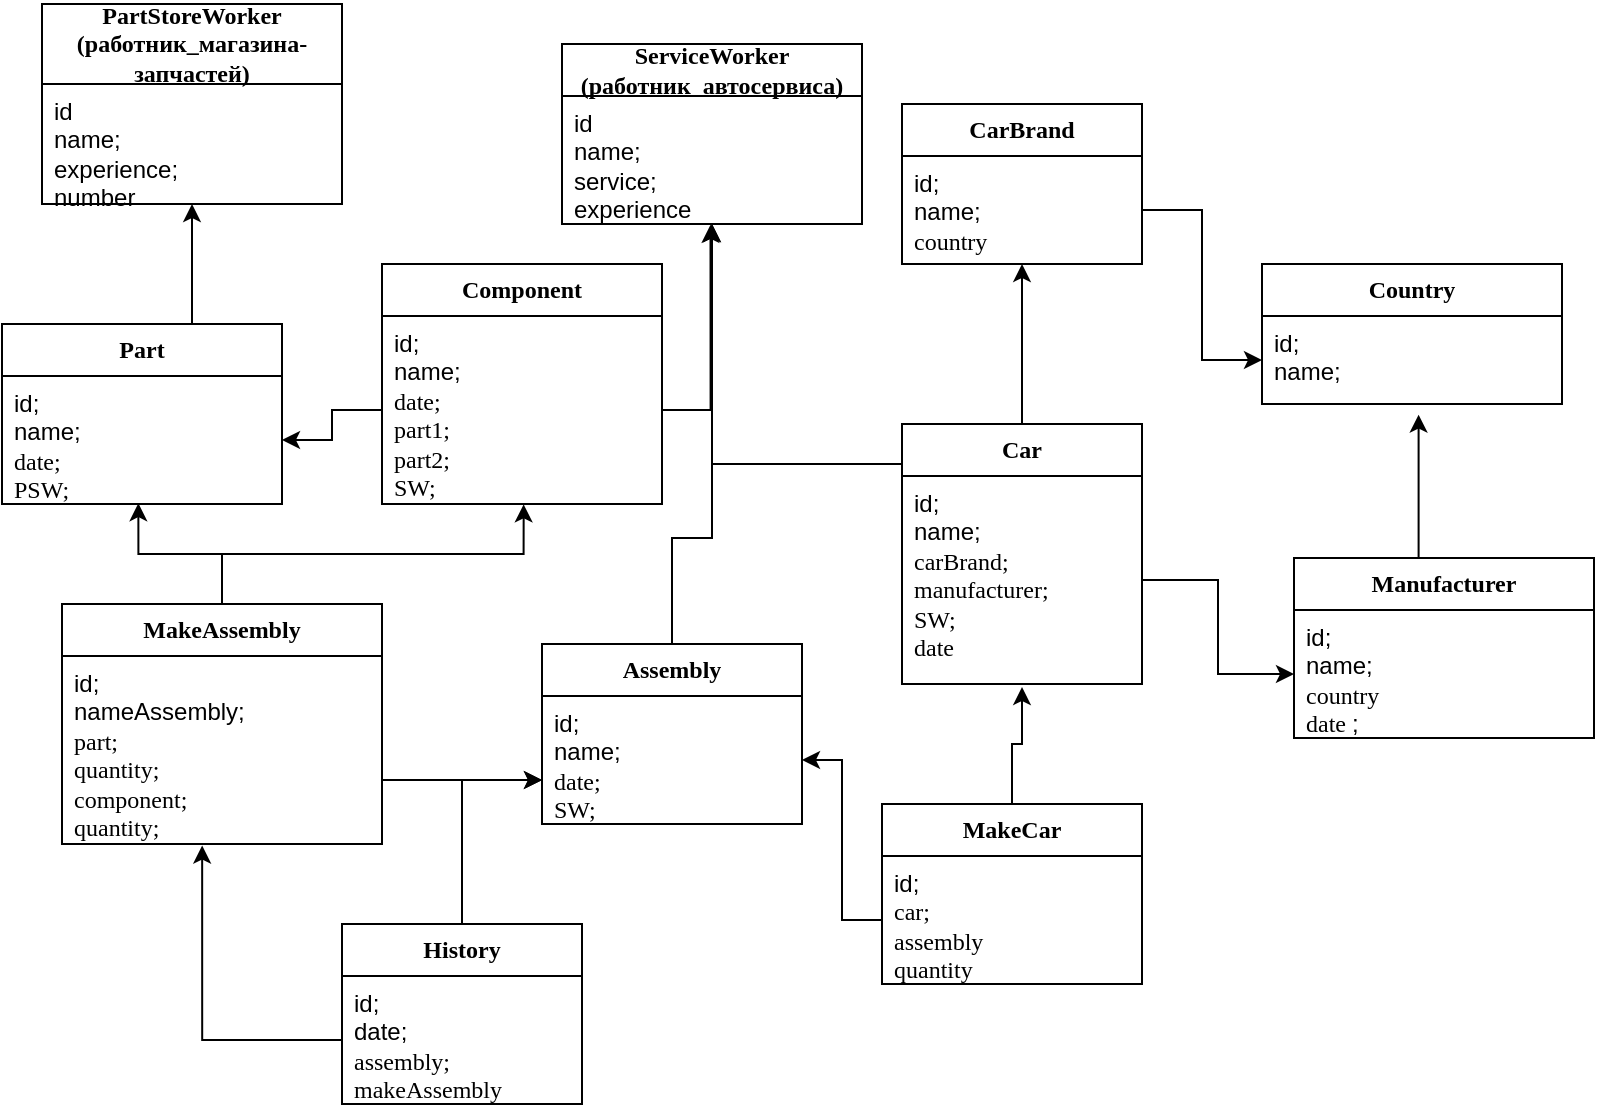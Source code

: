 <mxfile version="13.9.9" type="device"><diagram name="Страница — 1" id="Quc_e2RFCN8F1o5YhnRg"><mxGraphModel dx="910" dy="412" grid="1" gridSize="10" guides="1" tooltips="1" connect="1" arrows="1" fold="1" page="1" pageScale="1" pageWidth="827" pageHeight="1169" math="0" shadow="0"><root><mxCell id="0"/><mxCell id="1" parent="0"/><mxCell id="G_JCvUH-RgyqWUhUpPqh-30" style="edgeStyle=orthogonalEdgeStyle;rounded=0;orthogonalLoop=1;jettySize=auto;html=1;exitX=0.5;exitY=0;exitDx=0;exitDy=0;entryX=0.5;entryY=1;entryDx=0;entryDy=0;" parent="1" source="bnBB34JT-k37lyJ-cgn0-1" target="G_JCvUH-RgyqWUhUpPqh-3" edge="1"><mxGeometry relative="1" as="geometry"><Array as="points"><mxPoint x="115" y="480"/></Array></mxGeometry></mxCell><mxCell id="bnBB34JT-k37lyJ-cgn0-1" value="&lt;b&gt;&lt;span style=&quot;line-height: 106% ; font-family: &amp;#34;times new roman&amp;#34; , serif&quot;&gt;&lt;font style=&quot;font-size: 12px&quot;&gt;Part&lt;/font&gt;&lt;/span&gt;&lt;/b&gt;" style="swimlane;fontStyle=0;childLayout=stackLayout;horizontal=1;startSize=26;fillColor=none;horizontalStack=0;resizeParent=1;resizeParentMax=0;resizeLast=0;collapsible=1;marginBottom=0;whiteSpace=wrap;html=1;" parent="1" vertex="1"><mxGeometry x="20" y="480" width="140" height="90" as="geometry"/></mxCell><mxCell id="bnBB34JT-k37lyJ-cgn0-3" value="&lt;font&gt;&lt;font&gt;&lt;font style=&quot;font-size: 12px&quot;&gt;id;&lt;br&gt;name;&lt;br&gt;&lt;/font&gt;&lt;/font&gt;&lt;span style=&quot;line-height: 106% ; font-family: &amp;#34;times new roman&amp;#34; , serif&quot;&gt;date;&lt;br&gt;PSW;&lt;br&gt;&lt;/span&gt;&lt;/font&gt;" style="text;strokeColor=none;fillColor=none;align=left;verticalAlign=top;spacingLeft=4;spacingRight=4;overflow=hidden;rotatable=0;points=[[0,0.5],[1,0.5]];portConstraint=eastwest;whiteSpace=wrap;html=1;" parent="bnBB34JT-k37lyJ-cgn0-1" vertex="1"><mxGeometry y="26" width="140" height="64" as="geometry"/></mxCell><mxCell id="bnBB34JT-k37lyJ-cgn0-5" value="&lt;b&gt;&lt;span style=&quot;line-height: 106% ; font-family: &amp;#34;times new roman&amp;#34; , serif&quot;&gt;&lt;font style=&quot;font-size: 12px&quot;&gt;ServiceWorker&lt;br&gt;(работник_автосервиса)&lt;br&gt;&lt;/font&gt;&lt;/span&gt;&lt;/b&gt;" style="swimlane;fontStyle=0;childLayout=stackLayout;horizontal=1;startSize=26;fillColor=none;horizontalStack=0;resizeParent=1;resizeParentMax=0;resizeLast=0;collapsible=1;marginBottom=0;whiteSpace=wrap;html=1;" parent="1" vertex="1"><mxGeometry x="300" y="340" width="150" height="90" as="geometry"/></mxCell><mxCell id="bnBB34JT-k37lyJ-cgn0-6" value="id&lt;br&gt;name;&lt;br&gt;service;&lt;br&gt;experience" style="text;strokeColor=none;fillColor=none;align=left;verticalAlign=top;spacingLeft=4;spacingRight=4;overflow=hidden;rotatable=0;points=[[0,0.5],[1,0.5]];portConstraint=eastwest;whiteSpace=wrap;html=1;" parent="bnBB34JT-k37lyJ-cgn0-5" vertex="1"><mxGeometry y="26" width="150" height="64" as="geometry"/></mxCell><mxCell id="3TPIFaQt0hGigsYMZb2y-10" value="&lt;b&gt;&lt;span style=&quot;line-height: 106% ; font-family: &amp;#34;times new roman&amp;#34; , serif&quot;&gt;&lt;font style=&quot;font-size: 12px&quot;&gt;Country&lt;/font&gt;&lt;/span&gt;&lt;/b&gt;" style="swimlane;fontStyle=0;childLayout=stackLayout;horizontal=1;startSize=26;fillColor=none;horizontalStack=0;resizeParent=1;resizeParentMax=0;resizeLast=0;collapsible=1;marginBottom=0;whiteSpace=wrap;html=1;" parent="1" vertex="1"><mxGeometry x="650" y="450" width="150" height="70" as="geometry"/></mxCell><mxCell id="3TPIFaQt0hGigsYMZb2y-11" value="id;&lt;br&gt;name;" style="text;strokeColor=none;fillColor=none;align=left;verticalAlign=top;spacingLeft=4;spacingRight=4;overflow=hidden;rotatable=0;points=[[0,0.5],[1,0.5]];portConstraint=eastwest;whiteSpace=wrap;html=1;" parent="3TPIFaQt0hGigsYMZb2y-10" vertex="1"><mxGeometry y="26" width="150" height="44" as="geometry"/></mxCell><mxCell id="G_JCvUH-RgyqWUhUpPqh-19" style="edgeStyle=orthogonalEdgeStyle;rounded=0;orthogonalLoop=1;jettySize=auto;html=1;exitX=0.5;exitY=0;exitDx=0;exitDy=0;entryX=0.522;entryY=1.121;entryDx=0;entryDy=0;entryPerimeter=0;" parent="1" source="3TPIFaQt0hGigsYMZb2y-12" target="3TPIFaQt0hGigsYMZb2y-11" edge="1"><mxGeometry relative="1" as="geometry"><Array as="points"><mxPoint x="728" y="597"/></Array></mxGeometry></mxCell><mxCell id="3TPIFaQt0hGigsYMZb2y-12" value="&lt;b&gt;&lt;span style=&quot;line-height: 106% ; font-family: &amp;#34;times new roman&amp;#34; , serif&quot;&gt;&lt;font style=&quot;font-size: 12px&quot;&gt;Manufacturer&lt;/font&gt;&lt;/span&gt;&lt;/b&gt;" style="swimlane;fontStyle=0;childLayout=stackLayout;horizontal=1;startSize=26;fillColor=none;horizontalStack=0;resizeParent=1;resizeParentMax=0;resizeLast=0;collapsible=1;marginBottom=0;whiteSpace=wrap;html=1;" parent="1" vertex="1"><mxGeometry x="666" y="597" width="150" height="90" as="geometry"/></mxCell><mxCell id="3TPIFaQt0hGigsYMZb2y-13" value="id;&lt;br&gt;name;&lt;br&gt;&lt;font style=&quot;font-size: 12px&quot;&gt;&lt;span style=&quot;line-height: 106% ; font-family: &amp;#34;times new roman&amp;#34; , serif&quot;&gt;country&amp;nbsp;&lt;/span&gt;&lt;br&gt;&lt;span style=&quot;line-height: 106% ; font-family: &amp;#34;times new roman&amp;#34; , serif&quot;&gt;date&amp;nbsp;&lt;/span&gt;;&lt;/font&gt;" style="text;strokeColor=none;fillColor=none;align=left;verticalAlign=top;spacingLeft=4;spacingRight=4;overflow=hidden;rotatable=0;points=[[0,0.5],[1,0.5]];portConstraint=eastwest;whiteSpace=wrap;html=1;" parent="3TPIFaQt0hGigsYMZb2y-12" vertex="1"><mxGeometry y="26" width="150" height="64" as="geometry"/></mxCell><mxCell id="G_JCvUH-RgyqWUhUpPqh-23" style="edgeStyle=orthogonalEdgeStyle;rounded=0;orthogonalLoop=1;jettySize=auto;html=1;exitX=0.5;exitY=0;exitDx=0;exitDy=0;entryX=0.5;entryY=1;entryDx=0;entryDy=0;" parent="1" source="3TPIFaQt0hGigsYMZb2y-15" target="G_JCvUH-RgyqWUhUpPqh-5" edge="1"><mxGeometry relative="1" as="geometry"/></mxCell><mxCell id="3TPIFaQt0hGigsYMZb2y-15" value="&lt;b&gt;&lt;span style=&quot;line-height: 106% ; font-family: &amp;#34;times new roman&amp;#34; , serif&quot;&gt;&lt;font style=&quot;font-size: 12px&quot;&gt;Car&lt;/font&gt;&lt;/span&gt;&lt;/b&gt;" style="swimlane;fontStyle=0;childLayout=stackLayout;horizontal=1;startSize=26;fillColor=none;horizontalStack=0;resizeParent=1;resizeParentMax=0;resizeLast=0;collapsible=1;marginBottom=0;whiteSpace=wrap;html=1;" parent="1" vertex="1"><mxGeometry x="470" y="530" width="120" height="130" as="geometry"/></mxCell><mxCell id="3TPIFaQt0hGigsYMZb2y-16" value="id;&lt;br&gt;name;&lt;br&gt;&lt;font&gt;&lt;font style=&quot;font-size: 12px&quot;&gt;&lt;span style=&quot;line-height: 106% ; font-family: &amp;#34;times new roman&amp;#34; , serif&quot;&gt;carBrand;&lt;/span&gt;&lt;/font&gt;&lt;span style=&quot;line-height: 106% ; font-family: &amp;#34;times new roman&amp;#34; , serif&quot;&gt;&lt;font style=&quot;font-size: 12px&quot;&gt;&lt;br&gt;&lt;span style=&quot;line-height: 106%&quot;&gt;manufacturer;&lt;br&gt;&lt;/span&gt;&lt;/font&gt;SW;&lt;br&gt;date&lt;br&gt;&lt;/span&gt;&lt;/font&gt;" style="text;strokeColor=none;fillColor=none;align=left;verticalAlign=top;spacingLeft=4;spacingRight=4;overflow=hidden;rotatable=0;points=[[0,0.5],[1,0.5]];portConstraint=eastwest;whiteSpace=wrap;html=1;" parent="3TPIFaQt0hGigsYMZb2y-15" vertex="1"><mxGeometry y="26" width="120" height="104" as="geometry"/></mxCell><mxCell id="G_JCvUH-RgyqWUhUpPqh-3" value="&lt;font face=&quot;times new roman, serif&quot;&gt;&lt;b&gt;PartStoreWorker&lt;br&gt;(работник_магазина-запчастей)&lt;br&gt;&lt;/b&gt;&lt;/font&gt;" style="swimlane;fontStyle=0;childLayout=stackLayout;horizontal=1;startSize=40;fillColor=none;horizontalStack=0;resizeParent=1;resizeParentMax=0;resizeLast=0;collapsible=1;marginBottom=0;whiteSpace=wrap;html=1;" parent="1" vertex="1"><mxGeometry x="40" y="320" width="150" height="100" as="geometry"/></mxCell><mxCell id="G_JCvUH-RgyqWUhUpPqh-4" value="id&lt;br&gt;name;&lt;br&gt;experience;&lt;br&gt;number" style="text;strokeColor=none;fillColor=none;align=left;verticalAlign=top;spacingLeft=4;spacingRight=4;overflow=hidden;rotatable=0;points=[[0,0.5],[1,0.5]];portConstraint=eastwest;whiteSpace=wrap;html=1;" parent="G_JCvUH-RgyqWUhUpPqh-3" vertex="1"><mxGeometry y="40" width="150" height="60" as="geometry"/></mxCell><mxCell id="G_JCvUH-RgyqWUhUpPqh-5" value="&lt;b&gt;&lt;span style=&quot;line-height: 106% ; font-family: &amp;#34;times new roman&amp;#34; , serif&quot;&gt;&lt;font style=&quot;font-size: 12px&quot;&gt;CarBrand&lt;/font&gt;&lt;/span&gt;&lt;/b&gt;" style="swimlane;fontStyle=0;childLayout=stackLayout;horizontal=1;startSize=26;fillColor=none;horizontalStack=0;resizeParent=1;resizeParentMax=0;resizeLast=0;collapsible=1;marginBottom=0;whiteSpace=wrap;html=1;" parent="1" vertex="1"><mxGeometry x="470" y="370" width="120" height="80" as="geometry"/></mxCell><mxCell id="G_JCvUH-RgyqWUhUpPqh-6" value="id;&lt;br&gt;name;&lt;br&gt;&lt;font&gt;&lt;span style=&quot;line-height: 106% ; font-family: &amp;#34;times new roman&amp;#34; , serif&quot;&gt;country&lt;br&gt;&lt;/span&gt;&lt;/font&gt;" style="text;strokeColor=none;fillColor=none;align=left;verticalAlign=top;spacingLeft=4;spacingRight=4;overflow=hidden;rotatable=0;points=[[0,0.5],[1,0.5]];portConstraint=eastwest;whiteSpace=wrap;html=1;" parent="G_JCvUH-RgyqWUhUpPqh-5" vertex="1"><mxGeometry y="26" width="120" height="54" as="geometry"/></mxCell><mxCell id="G_JCvUH-RgyqWUhUpPqh-7" value="&lt;b&gt;&lt;span style=&quot;line-height: 106% ; font-family: &amp;#34;times new roman&amp;#34; , serif&quot;&gt;&lt;font style=&quot;font-size: 12px&quot;&gt;Component&lt;/font&gt;&lt;/span&gt;&lt;/b&gt;" style="swimlane;fontStyle=0;childLayout=stackLayout;horizontal=1;startSize=26;fillColor=none;horizontalStack=0;resizeParent=1;resizeParentMax=0;resizeLast=0;collapsible=1;marginBottom=0;whiteSpace=wrap;html=1;" parent="1" vertex="1"><mxGeometry x="210" y="450" width="140" height="120" as="geometry"/></mxCell><mxCell id="G_JCvUH-RgyqWUhUpPqh-8" value="&lt;font&gt;&lt;font&gt;&lt;font style=&quot;font-size: 12px&quot;&gt;id;&lt;br&gt;name;&lt;br&gt;&lt;/font&gt;&lt;/font&gt;&lt;span style=&quot;line-height: 106% ; font-family: &amp;#34;times new roman&amp;#34; , serif&quot;&gt;date;&lt;br&gt;part1;&lt;br&gt;part2;&lt;br&gt;SW;&lt;br&gt;&lt;/span&gt;&lt;/font&gt;" style="text;strokeColor=none;fillColor=none;align=left;verticalAlign=top;spacingLeft=4;spacingRight=4;overflow=hidden;rotatable=0;points=[[0,0.5],[1,0.5]];portConstraint=eastwest;whiteSpace=wrap;html=1;" parent="G_JCvUH-RgyqWUhUpPqh-7" vertex="1"><mxGeometry y="26" width="140" height="94" as="geometry"/></mxCell><mxCell id="G_JCvUH-RgyqWUhUpPqh-32" style="edgeStyle=orthogonalEdgeStyle;rounded=0;orthogonalLoop=1;jettySize=auto;html=1;exitX=0.5;exitY=0;exitDx=0;exitDy=0;entryX=0.5;entryY=1;entryDx=0;entryDy=0;" parent="1" source="G_JCvUH-RgyqWUhUpPqh-9" target="bnBB34JT-k37lyJ-cgn0-5" edge="1"><mxGeometry relative="1" as="geometry"><Array as="points"><mxPoint x="355" y="587"/><mxPoint x="375" y="587"/></Array></mxGeometry></mxCell><mxCell id="G_JCvUH-RgyqWUhUpPqh-9" value="&lt;b&gt;&lt;span style=&quot;line-height: 106% ; font-family: &amp;#34;times new roman&amp;#34; , serif&quot;&gt;&lt;font style=&quot;font-size: 12px&quot;&gt;Assembly&lt;/font&gt;&lt;/span&gt;&lt;/b&gt;" style="swimlane;fontStyle=0;childLayout=stackLayout;horizontal=1;startSize=26;fillColor=none;horizontalStack=0;resizeParent=1;resizeParentMax=0;resizeLast=0;collapsible=1;marginBottom=0;whiteSpace=wrap;html=1;" parent="1" vertex="1"><mxGeometry x="290" y="640" width="130" height="90" as="geometry"/></mxCell><mxCell id="G_JCvUH-RgyqWUhUpPqh-10" value="&lt;font&gt;&lt;font&gt;&lt;font style=&quot;font-size: 12px&quot;&gt;id;&lt;br&gt;name;&lt;br&gt;&lt;/font&gt;&lt;/font&gt;&lt;span style=&quot;line-height: 106% ; font-family: &amp;#34;times new roman&amp;#34; , serif&quot;&gt;date;&lt;br&gt;SW;&lt;br&gt;&lt;/span&gt;&lt;/font&gt;" style="text;strokeColor=none;fillColor=none;align=left;verticalAlign=top;spacingLeft=4;spacingRight=4;overflow=hidden;rotatable=0;points=[[0,0.5],[1,0.5]];portConstraint=eastwest;whiteSpace=wrap;html=1;" parent="G_JCvUH-RgyqWUhUpPqh-9" vertex="1"><mxGeometry y="26" width="130" height="64" as="geometry"/></mxCell><mxCell id="G_JCvUH-RgyqWUhUpPqh-28" style="edgeStyle=orthogonalEdgeStyle;rounded=0;orthogonalLoop=1;jettySize=auto;html=1;exitX=0.5;exitY=0;exitDx=0;exitDy=0;entryX=0.487;entryY=0.994;entryDx=0;entryDy=0;entryPerimeter=0;" parent="1" source="G_JCvUH-RgyqWUhUpPqh-11" target="bnBB34JT-k37lyJ-cgn0-3" edge="1"><mxGeometry relative="1" as="geometry"/></mxCell><mxCell id="G_JCvUH-RgyqWUhUpPqh-29" style="edgeStyle=orthogonalEdgeStyle;rounded=0;orthogonalLoop=1;jettySize=auto;html=1;exitX=0.5;exitY=0;exitDx=0;exitDy=0;entryX=0.506;entryY=1.002;entryDx=0;entryDy=0;entryPerimeter=0;" parent="1" source="G_JCvUH-RgyqWUhUpPqh-11" target="G_JCvUH-RgyqWUhUpPqh-8" edge="1"><mxGeometry relative="1" as="geometry"><Array as="points"><mxPoint x="130" y="595"/><mxPoint x="281" y="595"/></Array></mxGeometry></mxCell><mxCell id="G_JCvUH-RgyqWUhUpPqh-11" value="&lt;b&gt;&lt;span style=&quot;line-height: 106% ; font-family: &amp;#34;times new roman&amp;#34; , serif&quot;&gt;&lt;font style=&quot;font-size: 12px&quot;&gt;MakeAssembly&lt;/font&gt;&lt;/span&gt;&lt;/b&gt;" style="swimlane;fontStyle=0;childLayout=stackLayout;horizontal=1;startSize=26;fillColor=none;horizontalStack=0;resizeParent=1;resizeParentMax=0;resizeLast=0;collapsible=1;marginBottom=0;whiteSpace=wrap;html=1;" parent="1" vertex="1"><mxGeometry x="50" y="620" width="160" height="120" as="geometry"/></mxCell><mxCell id="G_JCvUH-RgyqWUhUpPqh-12" value="&lt;font&gt;&lt;font&gt;&lt;font style=&quot;font-size: 12px&quot;&gt;id;&lt;br&gt;nameAssembly;&lt;br&gt;&lt;/font&gt;&lt;/font&gt;&lt;span style=&quot;line-height: 106% ; font-family: &amp;#34;times new roman&amp;#34; , serif&quot;&gt;part;&lt;br&gt;quantity;&lt;br&gt;component;&lt;br&gt;quantity;&lt;br&gt;&lt;br&gt;&lt;/span&gt;&lt;/font&gt;" style="text;strokeColor=none;fillColor=none;align=left;verticalAlign=top;spacingLeft=4;spacingRight=4;overflow=hidden;rotatable=0;points=[[0,0.5],[1,0.5]];portConstraint=eastwest;whiteSpace=wrap;html=1;" parent="G_JCvUH-RgyqWUhUpPqh-11" vertex="1"><mxGeometry y="26" width="160" height="94" as="geometry"/></mxCell><mxCell id="G_JCvUH-RgyqWUhUpPqh-26" style="edgeStyle=orthogonalEdgeStyle;rounded=0;orthogonalLoop=1;jettySize=auto;html=1;exitX=0.5;exitY=0;exitDx=0;exitDy=0;" parent="1" source="G_JCvUH-RgyqWUhUpPqh-13" target="G_JCvUH-RgyqWUhUpPqh-10" edge="1"><mxGeometry relative="1" as="geometry"><mxPoint x="340" y="710" as="targetPoint"/><Array as="points"><mxPoint x="250" y="708"/></Array></mxGeometry></mxCell><mxCell id="G_JCvUH-RgyqWUhUpPqh-13" value="&lt;b&gt;&lt;span style=&quot;line-height: 106% ; font-family: &amp;#34;times new roman&amp;#34; , serif&quot;&gt;&lt;font style=&quot;font-size: 12px&quot;&gt;History&lt;/font&gt;&lt;/span&gt;&lt;/b&gt;" style="swimlane;fontStyle=0;childLayout=stackLayout;horizontal=1;startSize=26;fillColor=none;horizontalStack=0;resizeParent=1;resizeParentMax=0;resizeLast=0;collapsible=1;marginBottom=0;whiteSpace=wrap;html=1;" parent="1" vertex="1"><mxGeometry x="190" y="780" width="120" height="90" as="geometry"/></mxCell><mxCell id="G_JCvUH-RgyqWUhUpPqh-14" value="id;&lt;br&gt;date;&lt;br&gt;&lt;font&gt;&lt;span style=&quot;line-height: 106% ; font-family: &amp;#34;times new roman&amp;#34; , serif&quot;&gt;assembly;&lt;br&gt;makeAssembly&lt;br&gt;&lt;/span&gt;&lt;/font&gt;" style="text;strokeColor=none;fillColor=none;align=left;verticalAlign=top;spacingLeft=4;spacingRight=4;overflow=hidden;rotatable=0;points=[[0,0.5],[1,0.5]];portConstraint=eastwest;whiteSpace=wrap;html=1;" parent="G_JCvUH-RgyqWUhUpPqh-13" vertex="1"><mxGeometry y="26" width="120" height="64" as="geometry"/></mxCell><mxCell id="G_JCvUH-RgyqWUhUpPqh-18" style="edgeStyle=orthogonalEdgeStyle;rounded=0;orthogonalLoop=1;jettySize=auto;html=1;exitX=1;exitY=0.5;exitDx=0;exitDy=0;" parent="1" source="3TPIFaQt0hGigsYMZb2y-16" target="3TPIFaQt0hGigsYMZb2y-13" edge="1"><mxGeometry relative="1" as="geometry"/></mxCell><mxCell id="G_JCvUH-RgyqWUhUpPqh-20" style="edgeStyle=orthogonalEdgeStyle;rounded=0;orthogonalLoop=1;jettySize=auto;html=1;exitX=1;exitY=0.5;exitDx=0;exitDy=0;entryX=0;entryY=0.5;entryDx=0;entryDy=0;" parent="1" source="G_JCvUH-RgyqWUhUpPqh-6" target="3TPIFaQt0hGigsYMZb2y-11" edge="1"><mxGeometry relative="1" as="geometry"/></mxCell><mxCell id="G_JCvUH-RgyqWUhUpPqh-25" style="edgeStyle=orthogonalEdgeStyle;rounded=0;orthogonalLoop=1;jettySize=auto;html=1;exitX=1;exitY=0.5;exitDx=0;exitDy=0;" parent="1" source="G_JCvUH-RgyqWUhUpPqh-12" edge="1"><mxGeometry relative="1" as="geometry"><Array as="points"><mxPoint x="210" y="708"/></Array><mxPoint x="290" y="708" as="targetPoint"/></mxGeometry></mxCell><mxCell id="G_JCvUH-RgyqWUhUpPqh-27" style="edgeStyle=orthogonalEdgeStyle;rounded=0;orthogonalLoop=1;jettySize=auto;html=1;exitX=0;exitY=0.5;exitDx=0;exitDy=0;entryX=0.438;entryY=1.008;entryDx=0;entryDy=0;entryPerimeter=0;" parent="1" source="G_JCvUH-RgyqWUhUpPqh-14" target="G_JCvUH-RgyqWUhUpPqh-12" edge="1"><mxGeometry relative="1" as="geometry"/></mxCell><mxCell id="G_JCvUH-RgyqWUhUpPqh-33" style="edgeStyle=orthogonalEdgeStyle;rounded=0;orthogonalLoop=1;jettySize=auto;html=1;exitX=0;exitY=0.5;exitDx=0;exitDy=0;entryX=0.5;entryY=1;entryDx=0;entryDy=0;" parent="1" source="3TPIFaQt0hGigsYMZb2y-16" target="bnBB34JT-k37lyJ-cgn0-5" edge="1"><mxGeometry relative="1" as="geometry"><Array as="points"><mxPoint x="470" y="550"/><mxPoint x="375" y="550"/></Array></mxGeometry></mxCell><mxCell id="G_JCvUH-RgyqWUhUpPqh-34" style="edgeStyle=orthogonalEdgeStyle;rounded=0;orthogonalLoop=1;jettySize=auto;html=1;entryX=0.495;entryY=1.006;entryDx=0;entryDy=0;entryPerimeter=0;" parent="1" source="G_JCvUH-RgyqWUhUpPqh-8" target="bnBB34JT-k37lyJ-cgn0-6" edge="1"><mxGeometry relative="1" as="geometry"><mxPoint x="380" y="390" as="targetPoint"/></mxGeometry></mxCell><mxCell id="G_JCvUH-RgyqWUhUpPqh-36" style="edgeStyle=orthogonalEdgeStyle;rounded=0;orthogonalLoop=1;jettySize=auto;html=1;" parent="1" source="G_JCvUH-RgyqWUhUpPqh-8" target="bnBB34JT-k37lyJ-cgn0-3" edge="1"><mxGeometry relative="1" as="geometry"/></mxCell><mxCell id="e9T7j99cUJip32BnIGPP-4" style="edgeStyle=orthogonalEdgeStyle;rounded=0;orthogonalLoop=1;jettySize=auto;html=1;exitX=0.5;exitY=0;exitDx=0;exitDy=0;entryX=0.498;entryY=1.014;entryDx=0;entryDy=0;entryPerimeter=0;" parent="1" source="e9T7j99cUJip32BnIGPP-1" target="3TPIFaQt0hGigsYMZb2y-16" edge="1"><mxGeometry relative="1" as="geometry"><Array as="points"><mxPoint x="525" y="690"/><mxPoint x="530" y="690"/><mxPoint x="530" y="661"/></Array></mxGeometry></mxCell><mxCell id="e9T7j99cUJip32BnIGPP-1" value="&lt;b&gt;&lt;span style=&quot;line-height: 106% ; font-family: &amp;#34;times new roman&amp;#34; , serif&quot;&gt;&lt;font style=&quot;font-size: 12px&quot;&gt;MakeCar&lt;/font&gt;&lt;/span&gt;&lt;/b&gt;" style="swimlane;fontStyle=0;childLayout=stackLayout;horizontal=1;startSize=26;fillColor=none;horizontalStack=0;resizeParent=1;resizeParentMax=0;resizeLast=0;collapsible=1;marginBottom=0;whiteSpace=wrap;html=1;" parent="1" vertex="1"><mxGeometry x="460" y="720" width="130" height="90" as="geometry"/></mxCell><mxCell id="e9T7j99cUJip32BnIGPP-2" value="&lt;font&gt;&lt;font&gt;&lt;font style=&quot;font-size: 12px&quot;&gt;id;&lt;br&gt;&lt;/font&gt;&lt;/font&gt;&lt;span style=&quot;line-height: 106% ; font-family: &amp;#34;times new roman&amp;#34; , serif&quot;&gt;car;&lt;br&gt;assembly&lt;br&gt;quantity&lt;br&gt;&lt;/span&gt;&lt;/font&gt;" style="text;strokeColor=none;fillColor=none;align=left;verticalAlign=top;spacingLeft=4;spacingRight=4;overflow=hidden;rotatable=0;points=[[0,0.5],[1,0.5]];portConstraint=eastwest;whiteSpace=wrap;html=1;" parent="e9T7j99cUJip32BnIGPP-1" vertex="1"><mxGeometry y="26" width="130" height="64" as="geometry"/></mxCell><mxCell id="e9T7j99cUJip32BnIGPP-3" style="edgeStyle=orthogonalEdgeStyle;rounded=0;orthogonalLoop=1;jettySize=auto;html=1;" parent="1" source="e9T7j99cUJip32BnIGPP-2" target="G_JCvUH-RgyqWUhUpPqh-10" edge="1"><mxGeometry relative="1" as="geometry"/></mxCell></root></mxGraphModel></diagram></mxfile>